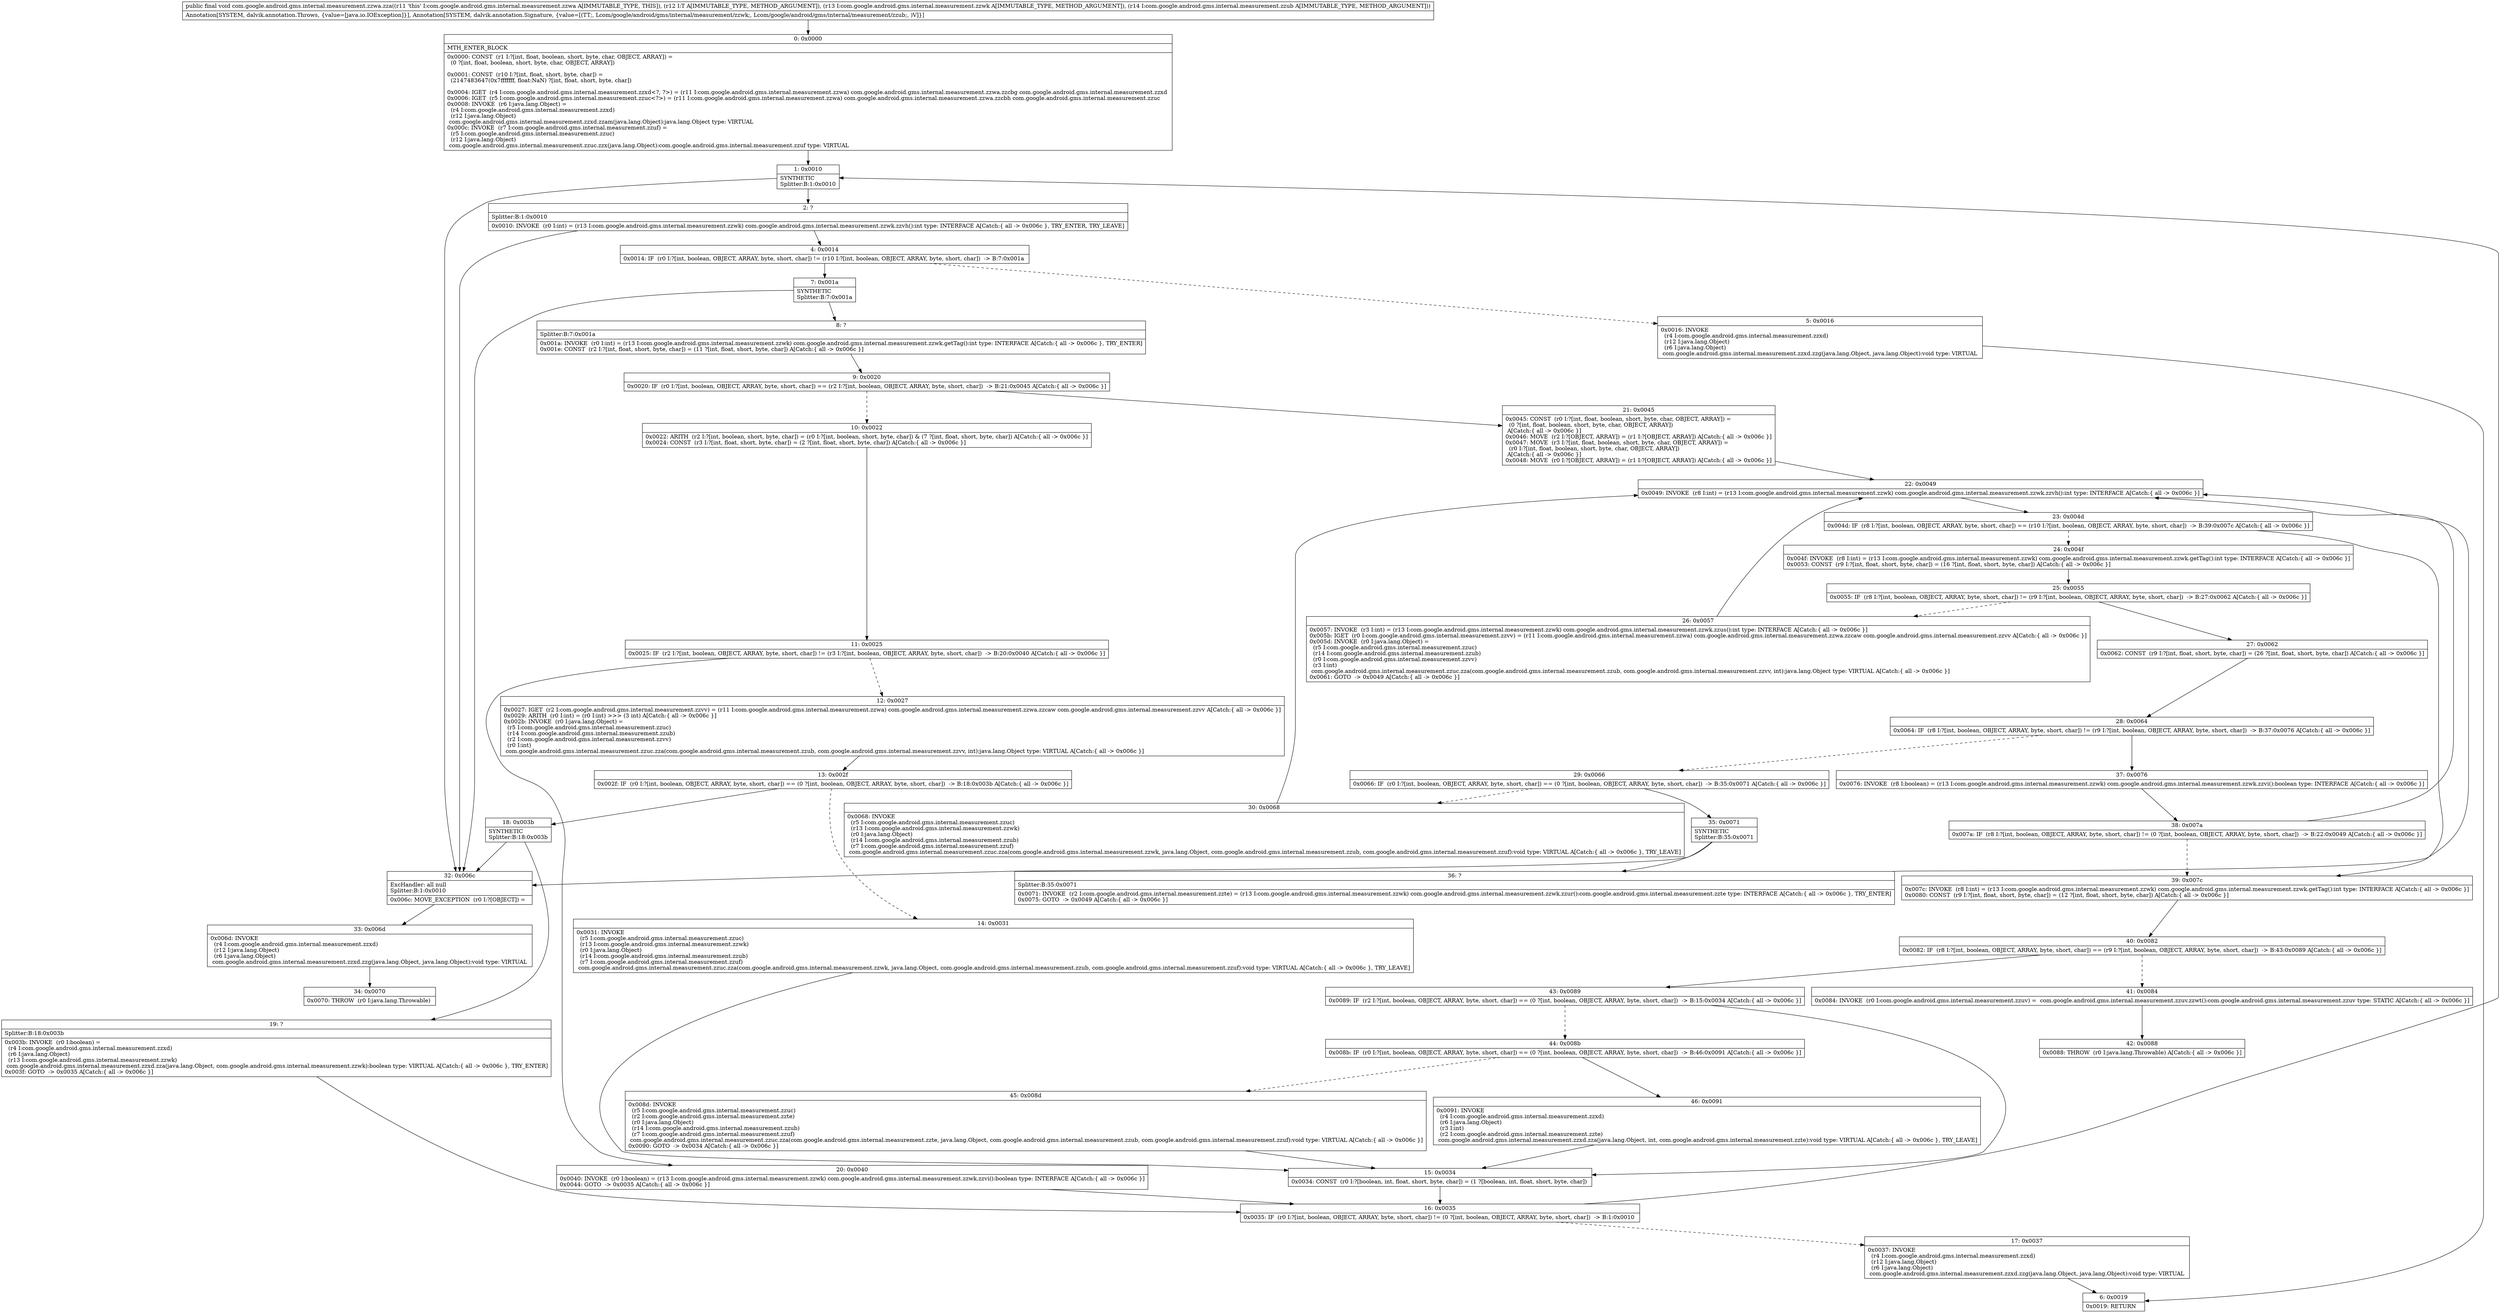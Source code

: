 digraph "CFG forcom.google.android.gms.internal.measurement.zzwa.zza(Ljava\/lang\/Object;Lcom\/google\/android\/gms\/internal\/measurement\/zzwk;Lcom\/google\/android\/gms\/internal\/measurement\/zzub;)V" {
Node_0 [shape=record,label="{0\:\ 0x0000|MTH_ENTER_BLOCK\l|0x0000: CONST  (r1 I:?[int, float, boolean, short, byte, char, OBJECT, ARRAY]) = \l  (0 ?[int, float, boolean, short, byte, char, OBJECT, ARRAY])\l \l0x0001: CONST  (r10 I:?[int, float, short, byte, char]) = \l  (2147483647(0x7fffffff, float:NaN) ?[int, float, short, byte, char])\l \l0x0004: IGET  (r4 I:com.google.android.gms.internal.measurement.zzxd\<?, ?\>) = (r11 I:com.google.android.gms.internal.measurement.zzwa) com.google.android.gms.internal.measurement.zzwa.zzcbg com.google.android.gms.internal.measurement.zzxd \l0x0006: IGET  (r5 I:com.google.android.gms.internal.measurement.zzuc\<?\>) = (r11 I:com.google.android.gms.internal.measurement.zzwa) com.google.android.gms.internal.measurement.zzwa.zzcbh com.google.android.gms.internal.measurement.zzuc \l0x0008: INVOKE  (r6 I:java.lang.Object) = \l  (r4 I:com.google.android.gms.internal.measurement.zzxd)\l  (r12 I:java.lang.Object)\l com.google.android.gms.internal.measurement.zzxd.zzam(java.lang.Object):java.lang.Object type: VIRTUAL \l0x000c: INVOKE  (r7 I:com.google.android.gms.internal.measurement.zzuf) = \l  (r5 I:com.google.android.gms.internal.measurement.zzuc)\l  (r12 I:java.lang.Object)\l com.google.android.gms.internal.measurement.zzuc.zzx(java.lang.Object):com.google.android.gms.internal.measurement.zzuf type: VIRTUAL \l}"];
Node_1 [shape=record,label="{1\:\ 0x0010|SYNTHETIC\lSplitter:B:1:0x0010\l}"];
Node_2 [shape=record,label="{2\:\ ?|Splitter:B:1:0x0010\l|0x0010: INVOKE  (r0 I:int) = (r13 I:com.google.android.gms.internal.measurement.zzwk) com.google.android.gms.internal.measurement.zzwk.zzvh():int type: INTERFACE A[Catch:\{ all \-\> 0x006c \}, TRY_ENTER, TRY_LEAVE]\l}"];
Node_4 [shape=record,label="{4\:\ 0x0014|0x0014: IF  (r0 I:?[int, boolean, OBJECT, ARRAY, byte, short, char]) != (r10 I:?[int, boolean, OBJECT, ARRAY, byte, short, char])  \-\> B:7:0x001a \l}"];
Node_5 [shape=record,label="{5\:\ 0x0016|0x0016: INVOKE  \l  (r4 I:com.google.android.gms.internal.measurement.zzxd)\l  (r12 I:java.lang.Object)\l  (r6 I:java.lang.Object)\l com.google.android.gms.internal.measurement.zzxd.zzg(java.lang.Object, java.lang.Object):void type: VIRTUAL \l}"];
Node_6 [shape=record,label="{6\:\ 0x0019|0x0019: RETURN   \l}"];
Node_7 [shape=record,label="{7\:\ 0x001a|SYNTHETIC\lSplitter:B:7:0x001a\l}"];
Node_8 [shape=record,label="{8\:\ ?|Splitter:B:7:0x001a\l|0x001a: INVOKE  (r0 I:int) = (r13 I:com.google.android.gms.internal.measurement.zzwk) com.google.android.gms.internal.measurement.zzwk.getTag():int type: INTERFACE A[Catch:\{ all \-\> 0x006c \}, TRY_ENTER]\l0x001e: CONST  (r2 I:?[int, float, short, byte, char]) = (11 ?[int, float, short, byte, char]) A[Catch:\{ all \-\> 0x006c \}]\l}"];
Node_9 [shape=record,label="{9\:\ 0x0020|0x0020: IF  (r0 I:?[int, boolean, OBJECT, ARRAY, byte, short, char]) == (r2 I:?[int, boolean, OBJECT, ARRAY, byte, short, char])  \-\> B:21:0x0045 A[Catch:\{ all \-\> 0x006c \}]\l}"];
Node_10 [shape=record,label="{10\:\ 0x0022|0x0022: ARITH  (r2 I:?[int, boolean, short, byte, char]) = (r0 I:?[int, boolean, short, byte, char]) & (7 ?[int, float, short, byte, char]) A[Catch:\{ all \-\> 0x006c \}]\l0x0024: CONST  (r3 I:?[int, float, short, byte, char]) = (2 ?[int, float, short, byte, char]) A[Catch:\{ all \-\> 0x006c \}]\l}"];
Node_11 [shape=record,label="{11\:\ 0x0025|0x0025: IF  (r2 I:?[int, boolean, OBJECT, ARRAY, byte, short, char]) != (r3 I:?[int, boolean, OBJECT, ARRAY, byte, short, char])  \-\> B:20:0x0040 A[Catch:\{ all \-\> 0x006c \}]\l}"];
Node_12 [shape=record,label="{12\:\ 0x0027|0x0027: IGET  (r2 I:com.google.android.gms.internal.measurement.zzvv) = (r11 I:com.google.android.gms.internal.measurement.zzwa) com.google.android.gms.internal.measurement.zzwa.zzcaw com.google.android.gms.internal.measurement.zzvv A[Catch:\{ all \-\> 0x006c \}]\l0x0029: ARITH  (r0 I:int) = (r0 I:int) \>\>\> (3 int) A[Catch:\{ all \-\> 0x006c \}]\l0x002b: INVOKE  (r0 I:java.lang.Object) = \l  (r5 I:com.google.android.gms.internal.measurement.zzuc)\l  (r14 I:com.google.android.gms.internal.measurement.zzub)\l  (r2 I:com.google.android.gms.internal.measurement.zzvv)\l  (r0 I:int)\l com.google.android.gms.internal.measurement.zzuc.zza(com.google.android.gms.internal.measurement.zzub, com.google.android.gms.internal.measurement.zzvv, int):java.lang.Object type: VIRTUAL A[Catch:\{ all \-\> 0x006c \}]\l}"];
Node_13 [shape=record,label="{13\:\ 0x002f|0x002f: IF  (r0 I:?[int, boolean, OBJECT, ARRAY, byte, short, char]) == (0 ?[int, boolean, OBJECT, ARRAY, byte, short, char])  \-\> B:18:0x003b A[Catch:\{ all \-\> 0x006c \}]\l}"];
Node_14 [shape=record,label="{14\:\ 0x0031|0x0031: INVOKE  \l  (r5 I:com.google.android.gms.internal.measurement.zzuc)\l  (r13 I:com.google.android.gms.internal.measurement.zzwk)\l  (r0 I:java.lang.Object)\l  (r14 I:com.google.android.gms.internal.measurement.zzub)\l  (r7 I:com.google.android.gms.internal.measurement.zzuf)\l com.google.android.gms.internal.measurement.zzuc.zza(com.google.android.gms.internal.measurement.zzwk, java.lang.Object, com.google.android.gms.internal.measurement.zzub, com.google.android.gms.internal.measurement.zzuf):void type: VIRTUAL A[Catch:\{ all \-\> 0x006c \}, TRY_LEAVE]\l}"];
Node_15 [shape=record,label="{15\:\ 0x0034|0x0034: CONST  (r0 I:?[boolean, int, float, short, byte, char]) = (1 ?[boolean, int, float, short, byte, char]) \l}"];
Node_16 [shape=record,label="{16\:\ 0x0035|0x0035: IF  (r0 I:?[int, boolean, OBJECT, ARRAY, byte, short, char]) != (0 ?[int, boolean, OBJECT, ARRAY, byte, short, char])  \-\> B:1:0x0010 \l}"];
Node_17 [shape=record,label="{17\:\ 0x0037|0x0037: INVOKE  \l  (r4 I:com.google.android.gms.internal.measurement.zzxd)\l  (r12 I:java.lang.Object)\l  (r6 I:java.lang.Object)\l com.google.android.gms.internal.measurement.zzxd.zzg(java.lang.Object, java.lang.Object):void type: VIRTUAL \l}"];
Node_18 [shape=record,label="{18\:\ 0x003b|SYNTHETIC\lSplitter:B:18:0x003b\l}"];
Node_19 [shape=record,label="{19\:\ ?|Splitter:B:18:0x003b\l|0x003b: INVOKE  (r0 I:boolean) = \l  (r4 I:com.google.android.gms.internal.measurement.zzxd)\l  (r6 I:java.lang.Object)\l  (r13 I:com.google.android.gms.internal.measurement.zzwk)\l com.google.android.gms.internal.measurement.zzxd.zza(java.lang.Object, com.google.android.gms.internal.measurement.zzwk):boolean type: VIRTUAL A[Catch:\{ all \-\> 0x006c \}, TRY_ENTER]\l0x003f: GOTO  \-\> 0x0035 A[Catch:\{ all \-\> 0x006c \}]\l}"];
Node_20 [shape=record,label="{20\:\ 0x0040|0x0040: INVOKE  (r0 I:boolean) = (r13 I:com.google.android.gms.internal.measurement.zzwk) com.google.android.gms.internal.measurement.zzwk.zzvi():boolean type: INTERFACE A[Catch:\{ all \-\> 0x006c \}]\l0x0044: GOTO  \-\> 0x0035 A[Catch:\{ all \-\> 0x006c \}]\l}"];
Node_21 [shape=record,label="{21\:\ 0x0045|0x0045: CONST  (r0 I:?[int, float, boolean, short, byte, char, OBJECT, ARRAY]) = \l  (0 ?[int, float, boolean, short, byte, char, OBJECT, ARRAY])\l A[Catch:\{ all \-\> 0x006c \}]\l0x0046: MOVE  (r2 I:?[OBJECT, ARRAY]) = (r1 I:?[OBJECT, ARRAY]) A[Catch:\{ all \-\> 0x006c \}]\l0x0047: MOVE  (r3 I:?[int, float, boolean, short, byte, char, OBJECT, ARRAY]) = \l  (r0 I:?[int, float, boolean, short, byte, char, OBJECT, ARRAY])\l A[Catch:\{ all \-\> 0x006c \}]\l0x0048: MOVE  (r0 I:?[OBJECT, ARRAY]) = (r1 I:?[OBJECT, ARRAY]) A[Catch:\{ all \-\> 0x006c \}]\l}"];
Node_22 [shape=record,label="{22\:\ 0x0049|0x0049: INVOKE  (r8 I:int) = (r13 I:com.google.android.gms.internal.measurement.zzwk) com.google.android.gms.internal.measurement.zzwk.zzvh():int type: INTERFACE A[Catch:\{ all \-\> 0x006c \}]\l}"];
Node_23 [shape=record,label="{23\:\ 0x004d|0x004d: IF  (r8 I:?[int, boolean, OBJECT, ARRAY, byte, short, char]) == (r10 I:?[int, boolean, OBJECT, ARRAY, byte, short, char])  \-\> B:39:0x007c A[Catch:\{ all \-\> 0x006c \}]\l}"];
Node_24 [shape=record,label="{24\:\ 0x004f|0x004f: INVOKE  (r8 I:int) = (r13 I:com.google.android.gms.internal.measurement.zzwk) com.google.android.gms.internal.measurement.zzwk.getTag():int type: INTERFACE A[Catch:\{ all \-\> 0x006c \}]\l0x0053: CONST  (r9 I:?[int, float, short, byte, char]) = (16 ?[int, float, short, byte, char]) A[Catch:\{ all \-\> 0x006c \}]\l}"];
Node_25 [shape=record,label="{25\:\ 0x0055|0x0055: IF  (r8 I:?[int, boolean, OBJECT, ARRAY, byte, short, char]) != (r9 I:?[int, boolean, OBJECT, ARRAY, byte, short, char])  \-\> B:27:0x0062 A[Catch:\{ all \-\> 0x006c \}]\l}"];
Node_26 [shape=record,label="{26\:\ 0x0057|0x0057: INVOKE  (r3 I:int) = (r13 I:com.google.android.gms.internal.measurement.zzwk) com.google.android.gms.internal.measurement.zzwk.zzus():int type: INTERFACE A[Catch:\{ all \-\> 0x006c \}]\l0x005b: IGET  (r0 I:com.google.android.gms.internal.measurement.zzvv) = (r11 I:com.google.android.gms.internal.measurement.zzwa) com.google.android.gms.internal.measurement.zzwa.zzcaw com.google.android.gms.internal.measurement.zzvv A[Catch:\{ all \-\> 0x006c \}]\l0x005d: INVOKE  (r0 I:java.lang.Object) = \l  (r5 I:com.google.android.gms.internal.measurement.zzuc)\l  (r14 I:com.google.android.gms.internal.measurement.zzub)\l  (r0 I:com.google.android.gms.internal.measurement.zzvv)\l  (r3 I:int)\l com.google.android.gms.internal.measurement.zzuc.zza(com.google.android.gms.internal.measurement.zzub, com.google.android.gms.internal.measurement.zzvv, int):java.lang.Object type: VIRTUAL A[Catch:\{ all \-\> 0x006c \}]\l0x0061: GOTO  \-\> 0x0049 A[Catch:\{ all \-\> 0x006c \}]\l}"];
Node_27 [shape=record,label="{27\:\ 0x0062|0x0062: CONST  (r9 I:?[int, float, short, byte, char]) = (26 ?[int, float, short, byte, char]) A[Catch:\{ all \-\> 0x006c \}]\l}"];
Node_28 [shape=record,label="{28\:\ 0x0064|0x0064: IF  (r8 I:?[int, boolean, OBJECT, ARRAY, byte, short, char]) != (r9 I:?[int, boolean, OBJECT, ARRAY, byte, short, char])  \-\> B:37:0x0076 A[Catch:\{ all \-\> 0x006c \}]\l}"];
Node_29 [shape=record,label="{29\:\ 0x0066|0x0066: IF  (r0 I:?[int, boolean, OBJECT, ARRAY, byte, short, char]) == (0 ?[int, boolean, OBJECT, ARRAY, byte, short, char])  \-\> B:35:0x0071 A[Catch:\{ all \-\> 0x006c \}]\l}"];
Node_30 [shape=record,label="{30\:\ 0x0068|0x0068: INVOKE  \l  (r5 I:com.google.android.gms.internal.measurement.zzuc)\l  (r13 I:com.google.android.gms.internal.measurement.zzwk)\l  (r0 I:java.lang.Object)\l  (r14 I:com.google.android.gms.internal.measurement.zzub)\l  (r7 I:com.google.android.gms.internal.measurement.zzuf)\l com.google.android.gms.internal.measurement.zzuc.zza(com.google.android.gms.internal.measurement.zzwk, java.lang.Object, com.google.android.gms.internal.measurement.zzub, com.google.android.gms.internal.measurement.zzuf):void type: VIRTUAL A[Catch:\{ all \-\> 0x006c \}, TRY_LEAVE]\l}"];
Node_32 [shape=record,label="{32\:\ 0x006c|ExcHandler: all null\lSplitter:B:1:0x0010\l|0x006c: MOVE_EXCEPTION  (r0 I:?[OBJECT]) =  \l}"];
Node_33 [shape=record,label="{33\:\ 0x006d|0x006d: INVOKE  \l  (r4 I:com.google.android.gms.internal.measurement.zzxd)\l  (r12 I:java.lang.Object)\l  (r6 I:java.lang.Object)\l com.google.android.gms.internal.measurement.zzxd.zzg(java.lang.Object, java.lang.Object):void type: VIRTUAL \l}"];
Node_34 [shape=record,label="{34\:\ 0x0070|0x0070: THROW  (r0 I:java.lang.Throwable) \l}"];
Node_35 [shape=record,label="{35\:\ 0x0071|SYNTHETIC\lSplitter:B:35:0x0071\l}"];
Node_36 [shape=record,label="{36\:\ ?|Splitter:B:35:0x0071\l|0x0071: INVOKE  (r2 I:com.google.android.gms.internal.measurement.zzte) = (r13 I:com.google.android.gms.internal.measurement.zzwk) com.google.android.gms.internal.measurement.zzwk.zzur():com.google.android.gms.internal.measurement.zzte type: INTERFACE A[Catch:\{ all \-\> 0x006c \}, TRY_ENTER]\l0x0075: GOTO  \-\> 0x0049 A[Catch:\{ all \-\> 0x006c \}]\l}"];
Node_37 [shape=record,label="{37\:\ 0x0076|0x0076: INVOKE  (r8 I:boolean) = (r13 I:com.google.android.gms.internal.measurement.zzwk) com.google.android.gms.internal.measurement.zzwk.zzvi():boolean type: INTERFACE A[Catch:\{ all \-\> 0x006c \}]\l}"];
Node_38 [shape=record,label="{38\:\ 0x007a|0x007a: IF  (r8 I:?[int, boolean, OBJECT, ARRAY, byte, short, char]) != (0 ?[int, boolean, OBJECT, ARRAY, byte, short, char])  \-\> B:22:0x0049 A[Catch:\{ all \-\> 0x006c \}]\l}"];
Node_39 [shape=record,label="{39\:\ 0x007c|0x007c: INVOKE  (r8 I:int) = (r13 I:com.google.android.gms.internal.measurement.zzwk) com.google.android.gms.internal.measurement.zzwk.getTag():int type: INTERFACE A[Catch:\{ all \-\> 0x006c \}]\l0x0080: CONST  (r9 I:?[int, float, short, byte, char]) = (12 ?[int, float, short, byte, char]) A[Catch:\{ all \-\> 0x006c \}]\l}"];
Node_40 [shape=record,label="{40\:\ 0x0082|0x0082: IF  (r8 I:?[int, boolean, OBJECT, ARRAY, byte, short, char]) == (r9 I:?[int, boolean, OBJECT, ARRAY, byte, short, char])  \-\> B:43:0x0089 A[Catch:\{ all \-\> 0x006c \}]\l}"];
Node_41 [shape=record,label="{41\:\ 0x0084|0x0084: INVOKE  (r0 I:com.google.android.gms.internal.measurement.zzuv) =  com.google.android.gms.internal.measurement.zzuv.zzwt():com.google.android.gms.internal.measurement.zzuv type: STATIC A[Catch:\{ all \-\> 0x006c \}]\l}"];
Node_42 [shape=record,label="{42\:\ 0x0088|0x0088: THROW  (r0 I:java.lang.Throwable) A[Catch:\{ all \-\> 0x006c \}]\l}"];
Node_43 [shape=record,label="{43\:\ 0x0089|0x0089: IF  (r2 I:?[int, boolean, OBJECT, ARRAY, byte, short, char]) == (0 ?[int, boolean, OBJECT, ARRAY, byte, short, char])  \-\> B:15:0x0034 A[Catch:\{ all \-\> 0x006c \}]\l}"];
Node_44 [shape=record,label="{44\:\ 0x008b|0x008b: IF  (r0 I:?[int, boolean, OBJECT, ARRAY, byte, short, char]) == (0 ?[int, boolean, OBJECT, ARRAY, byte, short, char])  \-\> B:46:0x0091 A[Catch:\{ all \-\> 0x006c \}]\l}"];
Node_45 [shape=record,label="{45\:\ 0x008d|0x008d: INVOKE  \l  (r5 I:com.google.android.gms.internal.measurement.zzuc)\l  (r2 I:com.google.android.gms.internal.measurement.zzte)\l  (r0 I:java.lang.Object)\l  (r14 I:com.google.android.gms.internal.measurement.zzub)\l  (r7 I:com.google.android.gms.internal.measurement.zzuf)\l com.google.android.gms.internal.measurement.zzuc.zza(com.google.android.gms.internal.measurement.zzte, java.lang.Object, com.google.android.gms.internal.measurement.zzub, com.google.android.gms.internal.measurement.zzuf):void type: VIRTUAL A[Catch:\{ all \-\> 0x006c \}]\l0x0090: GOTO  \-\> 0x0034 A[Catch:\{ all \-\> 0x006c \}]\l}"];
Node_46 [shape=record,label="{46\:\ 0x0091|0x0091: INVOKE  \l  (r4 I:com.google.android.gms.internal.measurement.zzxd)\l  (r6 I:java.lang.Object)\l  (r3 I:int)\l  (r2 I:com.google.android.gms.internal.measurement.zzte)\l com.google.android.gms.internal.measurement.zzxd.zza(java.lang.Object, int, com.google.android.gms.internal.measurement.zzte):void type: VIRTUAL A[Catch:\{ all \-\> 0x006c \}, TRY_LEAVE]\l}"];
MethodNode[shape=record,label="{public final void com.google.android.gms.internal.measurement.zzwa.zza((r11 'this' I:com.google.android.gms.internal.measurement.zzwa A[IMMUTABLE_TYPE, THIS]), (r12 I:T A[IMMUTABLE_TYPE, METHOD_ARGUMENT]), (r13 I:com.google.android.gms.internal.measurement.zzwk A[IMMUTABLE_TYPE, METHOD_ARGUMENT]), (r14 I:com.google.android.gms.internal.measurement.zzub A[IMMUTABLE_TYPE, METHOD_ARGUMENT]))  | Annotation[SYSTEM, dalvik.annotation.Throws, \{value=[java.io.IOException]\}], Annotation[SYSTEM, dalvik.annotation.Signature, \{value=[(TT;, Lcom\/google\/android\/gms\/internal\/measurement\/zzwk;, Lcom\/google\/android\/gms\/internal\/measurement\/zzub;, )V]\}]\l}"];
MethodNode -> Node_0;
Node_0 -> Node_1;
Node_1 -> Node_2;
Node_1 -> Node_32;
Node_2 -> Node_32;
Node_2 -> Node_4;
Node_4 -> Node_5[style=dashed];
Node_4 -> Node_7;
Node_5 -> Node_6;
Node_7 -> Node_8;
Node_7 -> Node_32;
Node_8 -> Node_9;
Node_9 -> Node_10[style=dashed];
Node_9 -> Node_21;
Node_10 -> Node_11;
Node_11 -> Node_12[style=dashed];
Node_11 -> Node_20;
Node_12 -> Node_13;
Node_13 -> Node_14[style=dashed];
Node_13 -> Node_18;
Node_14 -> Node_15;
Node_15 -> Node_16;
Node_16 -> Node_1;
Node_16 -> Node_17[style=dashed];
Node_17 -> Node_6;
Node_18 -> Node_19;
Node_18 -> Node_32;
Node_19 -> Node_16;
Node_20 -> Node_16;
Node_21 -> Node_22;
Node_22 -> Node_23;
Node_23 -> Node_24[style=dashed];
Node_23 -> Node_39;
Node_24 -> Node_25;
Node_25 -> Node_26[style=dashed];
Node_25 -> Node_27;
Node_26 -> Node_22;
Node_27 -> Node_28;
Node_28 -> Node_29[style=dashed];
Node_28 -> Node_37;
Node_29 -> Node_30[style=dashed];
Node_29 -> Node_35;
Node_30 -> Node_22;
Node_32 -> Node_33;
Node_33 -> Node_34;
Node_35 -> Node_36;
Node_35 -> Node_32;
Node_36 -> Node_22;
Node_37 -> Node_38;
Node_38 -> Node_22;
Node_38 -> Node_39[style=dashed];
Node_39 -> Node_40;
Node_40 -> Node_41[style=dashed];
Node_40 -> Node_43;
Node_41 -> Node_42;
Node_43 -> Node_15;
Node_43 -> Node_44[style=dashed];
Node_44 -> Node_45[style=dashed];
Node_44 -> Node_46;
Node_45 -> Node_15;
Node_46 -> Node_15;
}

